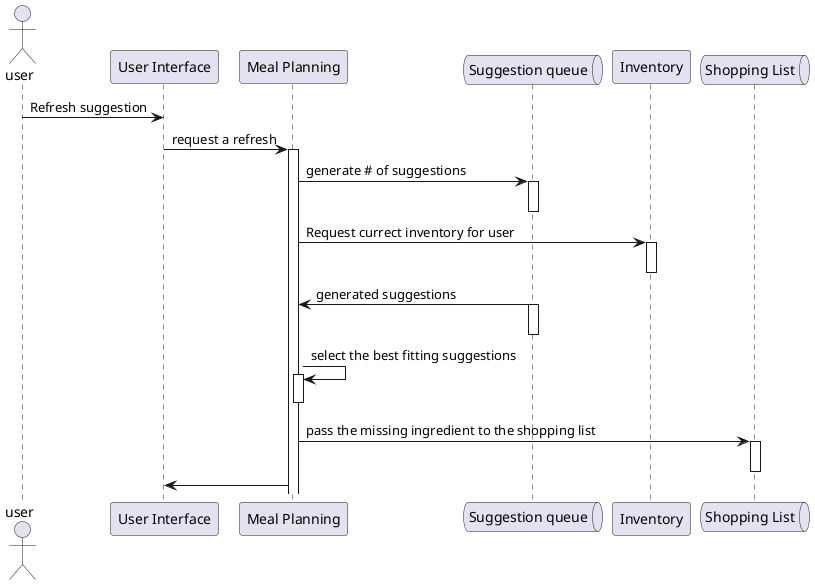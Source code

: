 @startuml "get suggestion"
actor       user       as user
participant "User Interface" as ui
participant "Meal Planning" as mealplan
queue       "Suggestion queue"       as q1
participant "Inventory" as inventory
queue "Shopping List" as q2
user -> ui : Refresh suggestion
ui -> mealplan : request a refresh
activate mealplan
mealplan -> q1 : generate # of suggestions
activate q1
deactivate q1
mealplan -> inventory : Request currect inventory for user
activate inventory
deactivate inventory
q1 -> mealplan : generated suggestions
activate q1
deactivate q1
mealplan -> mealplan : select the best fitting suggestions
activate mealplan
deactivate mealplan
mealplan -> q2 : pass the missing ingredient to the shopping list
activate q2
deactivate q2
mealplan -> ui
@enduml